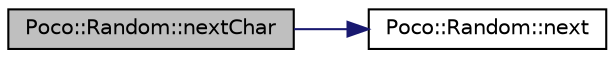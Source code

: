 digraph "Poco::Random::nextChar"
{
 // LATEX_PDF_SIZE
  edge [fontname="Helvetica",fontsize="10",labelfontname="Helvetica",labelfontsize="10"];
  node [fontname="Helvetica",fontsize="10",shape=record];
  rankdir="LR";
  Node1 [label="Poco::Random::nextChar",height=0.2,width=0.4,color="black", fillcolor="grey75", style="filled", fontcolor="black",tooltip="Returns the next 31-bit pseudo random number modulo n."];
  Node1 -> Node2 [color="midnightblue",fontsize="10",style="solid"];
  Node2 [label="Poco::Random::next",height=0.2,width=0.4,color="black", fillcolor="white", style="filled",URL="$classPoco_1_1Random.html#a7c3e5c02a214985b912188c139de61ff",tooltip=" "];
}
